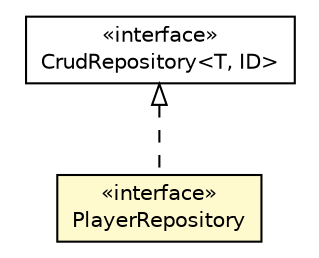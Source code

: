 #!/usr/local/bin/dot
#
# Class diagram 
# Generated by UMLGraph version 5.1 (http://www.umlgraph.org/)
#

digraph G {
	edge [fontname="Helvetica",fontsize=10,labelfontname="Helvetica",labelfontsize=10];
	node [fontname="Helvetica",fontsize=10,shape=plaintext];
	nodesep=0.25;
	ranksep=0.5;
	// com.nikolay.tictactoe.repository.PlayerRepository
	c332 [label=<<table title="com.nikolay.tictactoe.repository.PlayerRepository" border="0" cellborder="1" cellspacing="0" cellpadding="2" port="p" bgcolor="lemonChiffon" href="./PlayerRepository.html">
		<tr><td><table border="0" cellspacing="0" cellpadding="1">
<tr><td align="center" balign="center"> &#171;interface&#187; </td></tr>
<tr><td align="center" balign="center"> PlayerRepository </td></tr>
		</table></td></tr>
		</table>>, fontname="Helvetica", fontcolor="black", fontsize=10.0];
	//com.nikolay.tictactoe.repository.PlayerRepository implements org.springframework.data.repository.CrudRepository<T, ID>
	c357:p -> c332:p [dir=back,arrowtail=empty,style=dashed];
	// org.springframework.data.repository.CrudRepository<T, ID>
	c357 [label=<<table title="org.springframework.data.repository.CrudRepository" border="0" cellborder="1" cellspacing="0" cellpadding="2" port="p" href="http://java.sun.com/j2se/1.4.2/docs/api/org/springframework/data/repository/CrudRepository.html">
		<tr><td><table border="0" cellspacing="0" cellpadding="1">
<tr><td align="center" balign="center"> &#171;interface&#187; </td></tr>
<tr><td align="center" balign="center"> CrudRepository&lt;T, ID&gt; </td></tr>
		</table></td></tr>
		</table>>, fontname="Helvetica", fontcolor="black", fontsize=10.0];
}

